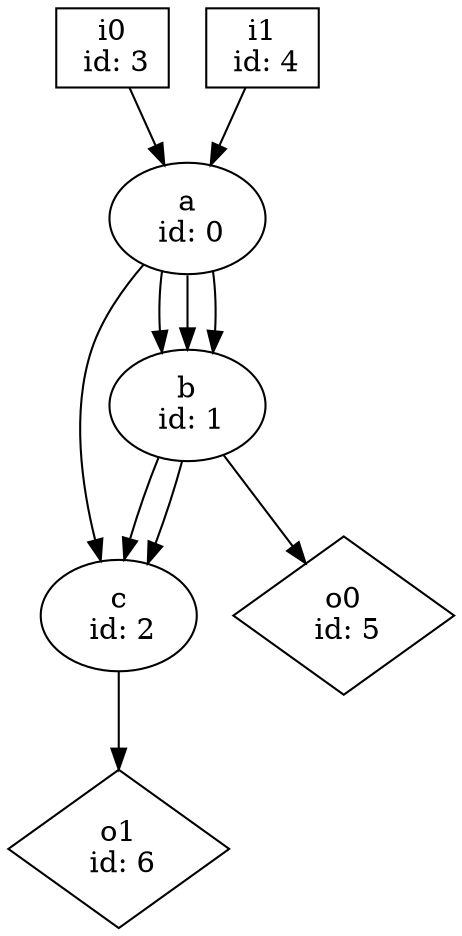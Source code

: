 digraph G {
n0 [label="a\n id: 0"];
n3 [label="i0\n id: 3",shape="box"];
n4 [label="i1\n id: 4",shape="box"];
n1 [label="b\n id: 1"];
n2 [label="c\n id: 2"];
n6 [label="o1\n id: 6",shape="diamond"];
n5 [label="o0\n id: 5",shape="diamond"];
n0 -> n1
n0 -> n1
n0 -> n1
n0 -> n2
n3 -> n0
n4 -> n0
n1 -> n2
n1 -> n2
n1 -> n5
n2 -> n6
}
